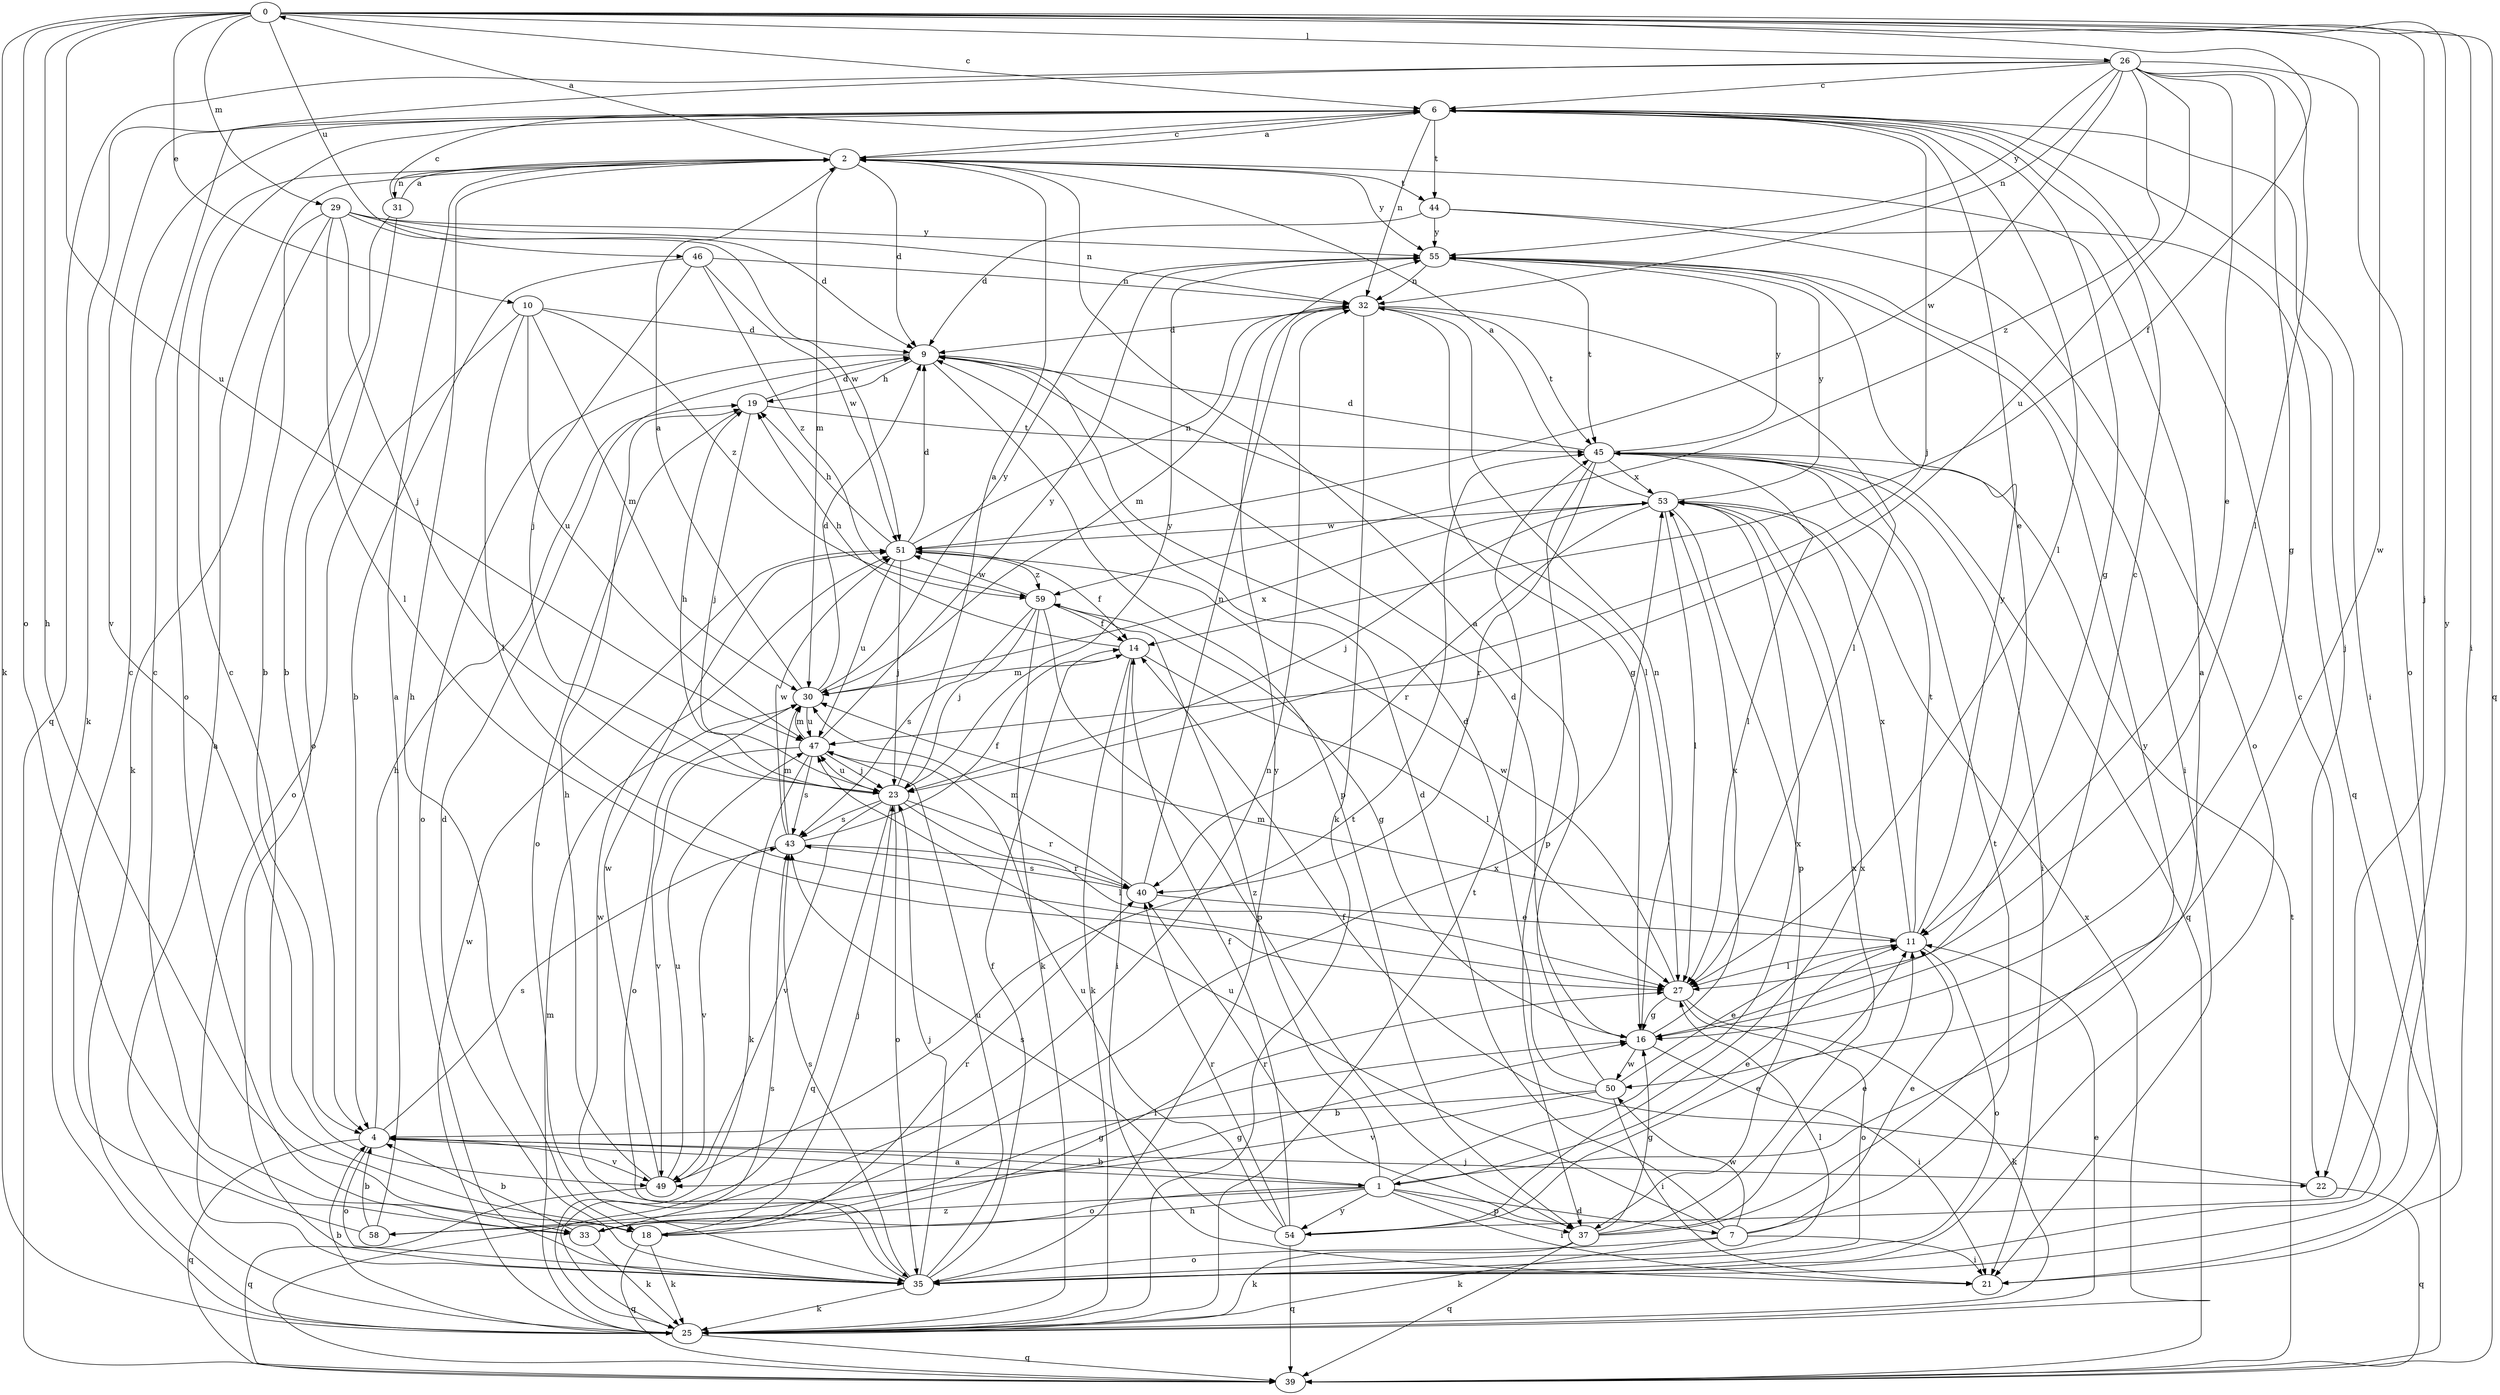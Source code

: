 strict digraph  {
0;
1;
2;
4;
6;
7;
9;
10;
11;
14;
16;
18;
19;
21;
22;
23;
25;
26;
27;
29;
30;
31;
32;
33;
35;
37;
39;
40;
43;
44;
45;
46;
47;
49;
50;
51;
53;
54;
55;
58;
59;
0 -> 6  [label=c];
0 -> 10  [label=e];
0 -> 14  [label=f];
0 -> 18  [label=h];
0 -> 21  [label=i];
0 -> 22  [label=j];
0 -> 25  [label=k];
0 -> 26  [label=l];
0 -> 29  [label=m];
0 -> 33  [label=o];
0 -> 39  [label=q];
0 -> 46  [label=u];
0 -> 47  [label=u];
0 -> 50  [label=w];
0 -> 54  [label=y];
1 -> 4  [label=b];
1 -> 7  [label=d];
1 -> 11  [label=e];
1 -> 18  [label=h];
1 -> 21  [label=i];
1 -> 33  [label=o];
1 -> 37  [label=p];
1 -> 53  [label=x];
1 -> 54  [label=y];
1 -> 58  [label=z];
1 -> 59  [label=z];
2 -> 0  [label=a];
2 -> 1  [label=a];
2 -> 6  [label=c];
2 -> 9  [label=d];
2 -> 18  [label=h];
2 -> 30  [label=m];
2 -> 31  [label=n];
2 -> 33  [label=o];
2 -> 44  [label=t];
2 -> 55  [label=y];
4 -> 1  [label=a];
4 -> 19  [label=h];
4 -> 22  [label=j];
4 -> 35  [label=o];
4 -> 39  [label=q];
4 -> 43  [label=s];
4 -> 49  [label=v];
6 -> 2  [label=a];
6 -> 11  [label=e];
6 -> 16  [label=g];
6 -> 21  [label=i];
6 -> 22  [label=j];
6 -> 23  [label=j];
6 -> 25  [label=k];
6 -> 27  [label=l];
6 -> 32  [label=n];
6 -> 44  [label=t];
7 -> 9  [label=d];
7 -> 11  [label=e];
7 -> 21  [label=i];
7 -> 25  [label=k];
7 -> 35  [label=o];
7 -> 45  [label=t];
7 -> 47  [label=u];
7 -> 50  [label=w];
9 -> 19  [label=h];
9 -> 27  [label=l];
9 -> 35  [label=o];
9 -> 37  [label=p];
10 -> 9  [label=d];
10 -> 27  [label=l];
10 -> 30  [label=m];
10 -> 35  [label=o];
10 -> 47  [label=u];
10 -> 59  [label=z];
11 -> 27  [label=l];
11 -> 30  [label=m];
11 -> 35  [label=o];
11 -> 45  [label=t];
11 -> 53  [label=x];
11 -> 55  [label=y];
14 -> 19  [label=h];
14 -> 21  [label=i];
14 -> 25  [label=k];
14 -> 27  [label=l];
14 -> 30  [label=m];
16 -> 6  [label=c];
16 -> 9  [label=d];
16 -> 21  [label=i];
16 -> 32  [label=n];
16 -> 50  [label=w];
16 -> 53  [label=x];
18 -> 6  [label=c];
18 -> 23  [label=j];
18 -> 25  [label=k];
18 -> 27  [label=l];
18 -> 39  [label=q];
18 -> 40  [label=r];
19 -> 9  [label=d];
19 -> 23  [label=j];
19 -> 35  [label=o];
19 -> 45  [label=t];
22 -> 14  [label=f];
22 -> 39  [label=q];
23 -> 2  [label=a];
23 -> 19  [label=h];
23 -> 27  [label=l];
23 -> 35  [label=o];
23 -> 39  [label=q];
23 -> 40  [label=r];
23 -> 43  [label=s];
23 -> 47  [label=u];
23 -> 49  [label=v];
23 -> 55  [label=y];
25 -> 2  [label=a];
25 -> 4  [label=b];
25 -> 11  [label=e];
25 -> 30  [label=m];
25 -> 39  [label=q];
25 -> 43  [label=s];
25 -> 45  [label=t];
25 -> 51  [label=w];
25 -> 53  [label=x];
26 -> 6  [label=c];
26 -> 11  [label=e];
26 -> 16  [label=g];
26 -> 27  [label=l];
26 -> 32  [label=n];
26 -> 35  [label=o];
26 -> 39  [label=q];
26 -> 47  [label=u];
26 -> 49  [label=v];
26 -> 51  [label=w];
26 -> 55  [label=y];
26 -> 59  [label=z];
27 -> 16  [label=g];
27 -> 25  [label=k];
27 -> 35  [label=o];
27 -> 51  [label=w];
29 -> 4  [label=b];
29 -> 9  [label=d];
29 -> 23  [label=j];
29 -> 25  [label=k];
29 -> 27  [label=l];
29 -> 32  [label=n];
29 -> 51  [label=w];
29 -> 55  [label=y];
30 -> 2  [label=a];
30 -> 9  [label=d];
30 -> 35  [label=o];
30 -> 47  [label=u];
30 -> 53  [label=x];
30 -> 55  [label=y];
31 -> 2  [label=a];
31 -> 4  [label=b];
31 -> 6  [label=c];
31 -> 35  [label=o];
32 -> 9  [label=d];
32 -> 16  [label=g];
32 -> 25  [label=k];
32 -> 27  [label=l];
32 -> 30  [label=m];
32 -> 45  [label=t];
33 -> 4  [label=b];
33 -> 6  [label=c];
33 -> 16  [label=g];
33 -> 25  [label=k];
33 -> 32  [label=n];
33 -> 53  [label=x];
35 -> 6  [label=c];
35 -> 9  [label=d];
35 -> 14  [label=f];
35 -> 23  [label=j];
35 -> 25  [label=k];
35 -> 27  [label=l];
35 -> 43  [label=s];
35 -> 47  [label=u];
35 -> 51  [label=w];
35 -> 55  [label=y];
37 -> 11  [label=e];
37 -> 16  [label=g];
37 -> 25  [label=k];
37 -> 39  [label=q];
37 -> 40  [label=r];
37 -> 53  [label=x];
37 -> 55  [label=y];
39 -> 45  [label=t];
40 -> 11  [label=e];
40 -> 30  [label=m];
40 -> 32  [label=n];
40 -> 43  [label=s];
43 -> 14  [label=f];
43 -> 30  [label=m];
43 -> 40  [label=r];
43 -> 49  [label=v];
43 -> 51  [label=w];
44 -> 9  [label=d];
44 -> 35  [label=o];
44 -> 39  [label=q];
44 -> 55  [label=y];
45 -> 9  [label=d];
45 -> 21  [label=i];
45 -> 27  [label=l];
45 -> 37  [label=p];
45 -> 39  [label=q];
45 -> 40  [label=r];
45 -> 53  [label=x];
45 -> 55  [label=y];
46 -> 4  [label=b];
46 -> 23  [label=j];
46 -> 32  [label=n];
46 -> 51  [label=w];
46 -> 59  [label=z];
47 -> 23  [label=j];
47 -> 25  [label=k];
47 -> 30  [label=m];
47 -> 43  [label=s];
47 -> 49  [label=v];
47 -> 55  [label=y];
49 -> 19  [label=h];
49 -> 39  [label=q];
49 -> 45  [label=t];
49 -> 47  [label=u];
49 -> 51  [label=w];
50 -> 2  [label=a];
50 -> 4  [label=b];
50 -> 9  [label=d];
50 -> 11  [label=e];
50 -> 21  [label=i];
50 -> 49  [label=v];
51 -> 9  [label=d];
51 -> 14  [label=f];
51 -> 19  [label=h];
51 -> 23  [label=j];
51 -> 32  [label=n];
51 -> 47  [label=u];
51 -> 59  [label=z];
53 -> 2  [label=a];
53 -> 23  [label=j];
53 -> 27  [label=l];
53 -> 37  [label=p];
53 -> 40  [label=r];
53 -> 51  [label=w];
53 -> 55  [label=y];
54 -> 11  [label=e];
54 -> 14  [label=f];
54 -> 39  [label=q];
54 -> 40  [label=r];
54 -> 43  [label=s];
54 -> 47  [label=u];
54 -> 53  [label=x];
55 -> 21  [label=i];
55 -> 32  [label=n];
55 -> 45  [label=t];
58 -> 2  [label=a];
58 -> 4  [label=b];
58 -> 6  [label=c];
58 -> 16  [label=g];
59 -> 14  [label=f];
59 -> 16  [label=g];
59 -> 23  [label=j];
59 -> 25  [label=k];
59 -> 37  [label=p];
59 -> 43  [label=s];
59 -> 51  [label=w];
}
